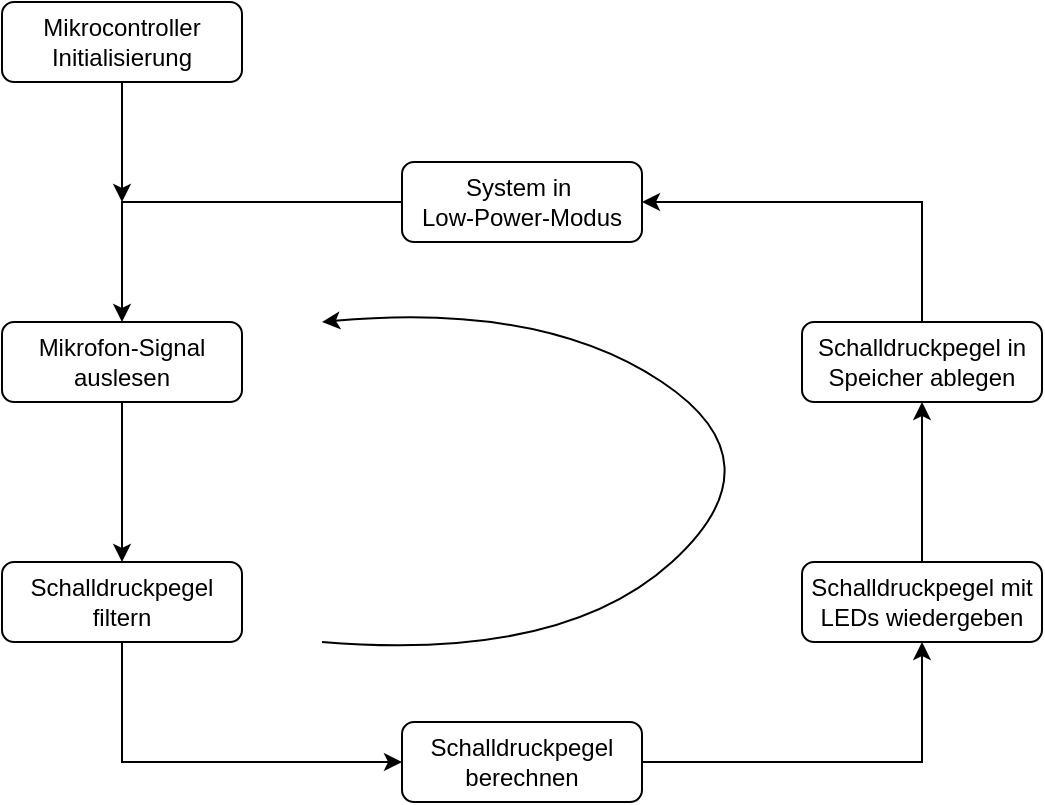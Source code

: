<mxfile version="18.1.3" type="device"><diagram name="Seite-1" id="D4TpYz6-w0tNHncNLvST"><mxGraphModel dx="1038" dy="649" grid="1" gridSize="10" guides="1" tooltips="1" connect="1" arrows="1" fold="1" page="1" pageScale="1" pageWidth="827" pageHeight="1169" math="0" shadow="0"><root><mxCell id="0"/><mxCell id="1" parent="0"/><mxCell id="YYF-DklVYx8NRK1iDpUb-26" style="edgeStyle=orthogonalEdgeStyle;rounded=0;orthogonalLoop=1;jettySize=auto;html=1;exitX=0.5;exitY=1;exitDx=0;exitDy=0;" parent="1" source="fsYiSwlMvPNJxTF11SXu-1" edge="1"><mxGeometry relative="1" as="geometry"><mxPoint x="220" y="140" as="targetPoint"/></mxGeometry></mxCell><mxCell id="fsYiSwlMvPNJxTF11SXu-1" value="Mikrocontroller Initialisierung" style="rounded=1;whiteSpace=wrap;html=1;" parent="1" vertex="1"><mxGeometry x="160" y="40" width="120" height="40" as="geometry"/></mxCell><mxCell id="YYF-DklVYx8NRK1iDpUb-6" style="edgeStyle=orthogonalEdgeStyle;rounded=0;orthogonalLoop=1;jettySize=auto;html=1;exitX=0.5;exitY=1;exitDx=0;exitDy=0;entryX=0.5;entryY=0;entryDx=0;entryDy=0;" parent="1" source="fsYiSwlMvPNJxTF11SXu-2" target="YYF-DklVYx8NRK1iDpUb-2" edge="1"><mxGeometry relative="1" as="geometry"/></mxCell><mxCell id="fsYiSwlMvPNJxTF11SXu-2" value="Mikrofon-Signal auslesen" style="rounded=1;whiteSpace=wrap;html=1;" parent="1" vertex="1"><mxGeometry x="160" y="200" width="120" height="40" as="geometry"/></mxCell><mxCell id="YYF-DklVYx8NRK1iDpUb-22" style="edgeStyle=orthogonalEdgeStyle;rounded=0;orthogonalLoop=1;jettySize=auto;html=1;exitX=0.5;exitY=1;exitDx=0;exitDy=0;entryX=0;entryY=0.5;entryDx=0;entryDy=0;" parent="1" source="YYF-DklVYx8NRK1iDpUb-2" target="YYF-DklVYx8NRK1iDpUb-13" edge="1"><mxGeometry relative="1" as="geometry"/></mxCell><mxCell id="YYF-DklVYx8NRK1iDpUb-2" value="&lt;span style=&quot;&quot;&gt;Schalldruckpegel filtern&lt;/span&gt;" style="rounded=1;whiteSpace=wrap;html=1;" parent="1" vertex="1"><mxGeometry x="160" y="320" width="120" height="40" as="geometry"/></mxCell><mxCell id="YYF-DklVYx8NRK1iDpUb-12" style="edgeStyle=orthogonalEdgeStyle;rounded=0;orthogonalLoop=1;jettySize=auto;html=1;exitX=0.5;exitY=0;exitDx=0;exitDy=0;entryX=0.5;entryY=1;entryDx=0;entryDy=0;" parent="1" source="YYF-DklVYx8NRK1iDpUb-3" target="YYF-DklVYx8NRK1iDpUb-4" edge="1"><mxGeometry relative="1" as="geometry"/></mxCell><mxCell id="YYF-DklVYx8NRK1iDpUb-3" value="Schalldruckpegel mit LEDs wiedergeben" style="rounded=1;whiteSpace=wrap;html=1;" parent="1" vertex="1"><mxGeometry x="560" y="320" width="120" height="40" as="geometry"/></mxCell><mxCell id="YYF-DklVYx8NRK1iDpUb-25" style="edgeStyle=orthogonalEdgeStyle;rounded=0;orthogonalLoop=1;jettySize=auto;html=1;exitX=0.5;exitY=0;exitDx=0;exitDy=0;entryX=1;entryY=0.5;entryDx=0;entryDy=0;" parent="1" source="YYF-DklVYx8NRK1iDpUb-4" target="YYF-DklVYx8NRK1iDpUb-16" edge="1"><mxGeometry relative="1" as="geometry"/></mxCell><mxCell id="YYF-DklVYx8NRK1iDpUb-4" value="Schalldruckpegel in Speicher ablegen" style="rounded=1;whiteSpace=wrap;html=1;" parent="1" vertex="1"><mxGeometry x="560" y="200" width="120" height="40" as="geometry"/></mxCell><mxCell id="YYF-DklVYx8NRK1iDpUb-23" style="edgeStyle=orthogonalEdgeStyle;rounded=0;orthogonalLoop=1;jettySize=auto;html=1;exitX=1;exitY=0.5;exitDx=0;exitDy=0;entryX=0.5;entryY=1;entryDx=0;entryDy=0;" parent="1" source="YYF-DklVYx8NRK1iDpUb-13" target="YYF-DklVYx8NRK1iDpUb-3" edge="1"><mxGeometry relative="1" as="geometry"/></mxCell><mxCell id="YYF-DklVYx8NRK1iDpUb-13" value="Schalldruckpegel berechnen" style="rounded=1;whiteSpace=wrap;html=1;" parent="1" vertex="1"><mxGeometry x="360" y="400" width="120" height="40" as="geometry"/></mxCell><mxCell id="YYF-DklVYx8NRK1iDpUb-24" style="edgeStyle=orthogonalEdgeStyle;rounded=0;orthogonalLoop=1;jettySize=auto;html=1;entryX=0.5;entryY=0;entryDx=0;entryDy=0;" parent="1" source="YYF-DklVYx8NRK1iDpUb-16" target="fsYiSwlMvPNJxTF11SXu-2" edge="1"><mxGeometry relative="1" as="geometry"/></mxCell><mxCell id="YYF-DklVYx8NRK1iDpUb-16" value="System in&amp;nbsp;&lt;div&gt;Low-Power-Modus&lt;/div&gt;" style="rounded=1;whiteSpace=wrap;html=1;" parent="1" vertex="1"><mxGeometry x="360" y="120" width="120" height="40" as="geometry"/></mxCell><mxCell id="YYF-DklVYx8NRK1iDpUb-27" value="" style="curved=1;endArrow=classic;html=1;rounded=0;" parent="1" edge="1"><mxGeometry width="50" height="50" relative="1" as="geometry"><mxPoint x="320" y="360" as="sourcePoint"/><mxPoint x="320" y="200" as="targetPoint"/><Array as="points"><mxPoint x="440" y="370"/><mxPoint x="550" y="270"/><mxPoint x="430" y="190"/><mxPoint x="320" y="200"/></Array></mxGeometry></mxCell></root></mxGraphModel></diagram></mxfile>